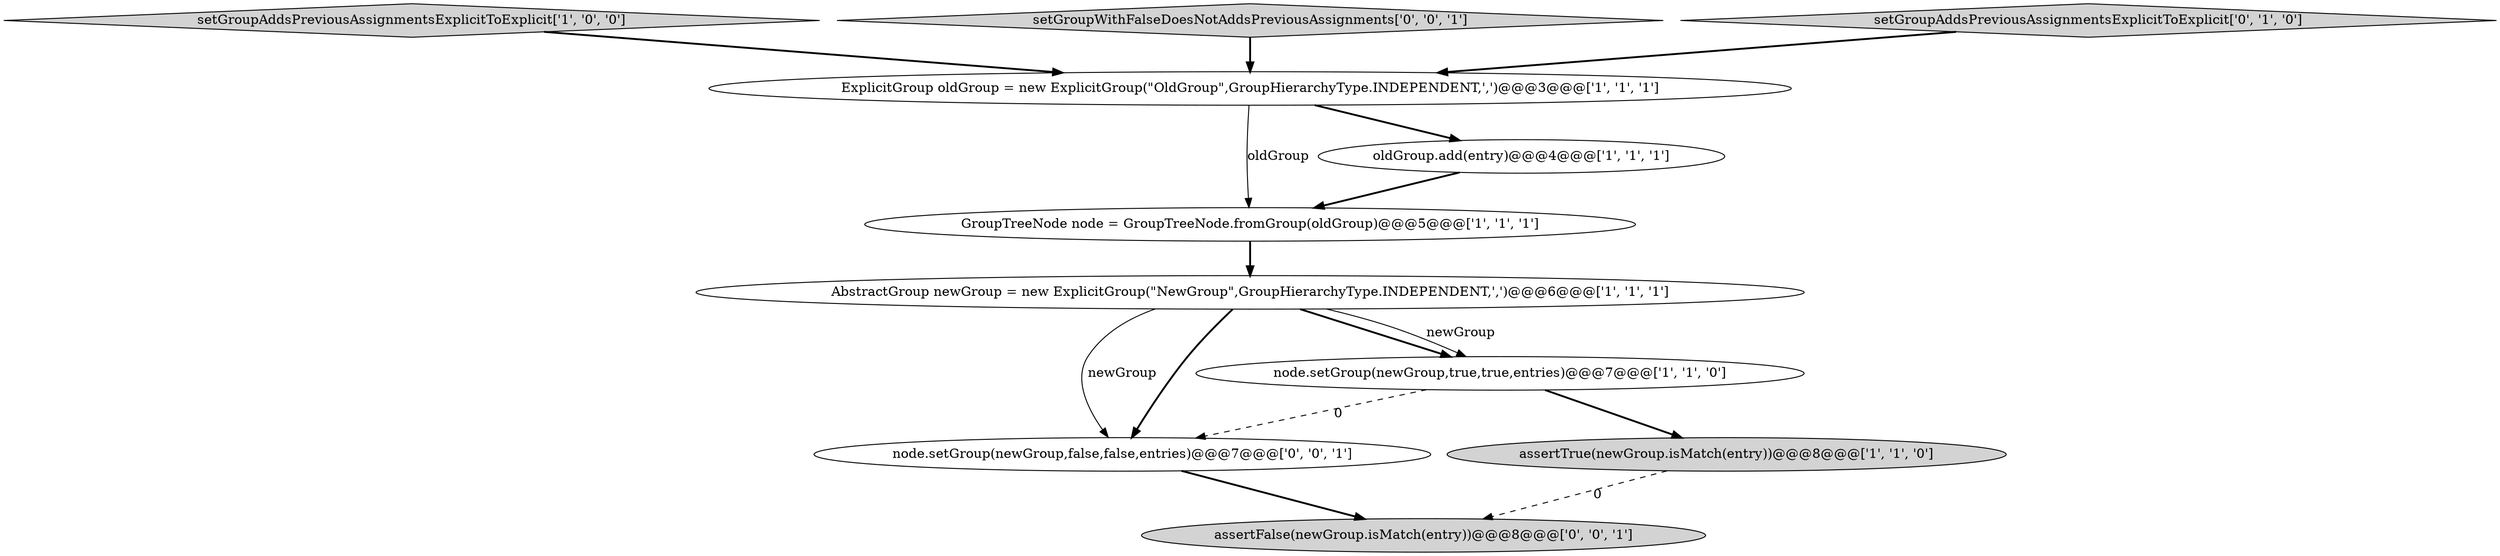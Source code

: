 digraph {
9 [style = filled, label = "assertFalse(newGroup.isMatch(entry))@@@8@@@['0', '0', '1']", fillcolor = lightgray, shape = ellipse image = "AAA0AAABBB3BBB"];
8 [style = filled, label = "node.setGroup(newGroup,false,false,entries)@@@7@@@['0', '0', '1']", fillcolor = white, shape = ellipse image = "AAA0AAABBB3BBB"];
0 [style = filled, label = "GroupTreeNode node = GroupTreeNode.fromGroup(oldGroup)@@@5@@@['1', '1', '1']", fillcolor = white, shape = ellipse image = "AAA0AAABBB1BBB"];
6 [style = filled, label = "setGroupAddsPreviousAssignmentsExplicitToExplicit['1', '0', '0']", fillcolor = lightgray, shape = diamond image = "AAA0AAABBB1BBB"];
10 [style = filled, label = "setGroupWithFalseDoesNotAddsPreviousAssignments['0', '0', '1']", fillcolor = lightgray, shape = diamond image = "AAA0AAABBB3BBB"];
2 [style = filled, label = "ExplicitGroup oldGroup = new ExplicitGroup(\"OldGroup\",GroupHierarchyType.INDEPENDENT,',')@@@3@@@['1', '1', '1']", fillcolor = white, shape = ellipse image = "AAA0AAABBB1BBB"];
7 [style = filled, label = "setGroupAddsPreviousAssignmentsExplicitToExplicit['0', '1', '0']", fillcolor = lightgray, shape = diamond image = "AAA0AAABBB2BBB"];
5 [style = filled, label = "AbstractGroup newGroup = new ExplicitGroup(\"NewGroup\",GroupHierarchyType.INDEPENDENT,',')@@@6@@@['1', '1', '1']", fillcolor = white, shape = ellipse image = "AAA0AAABBB1BBB"];
4 [style = filled, label = "oldGroup.add(entry)@@@4@@@['1', '1', '1']", fillcolor = white, shape = ellipse image = "AAA0AAABBB1BBB"];
3 [style = filled, label = "assertTrue(newGroup.isMatch(entry))@@@8@@@['1', '1', '0']", fillcolor = lightgray, shape = ellipse image = "AAA0AAABBB1BBB"];
1 [style = filled, label = "node.setGroup(newGroup,true,true,entries)@@@7@@@['1', '1', '0']", fillcolor = white, shape = ellipse image = "AAA0AAABBB1BBB"];
1->3 [style = bold, label=""];
5->8 [style = solid, label="newGroup"];
5->1 [style = bold, label=""];
5->8 [style = bold, label=""];
10->2 [style = bold, label=""];
1->8 [style = dashed, label="0"];
3->9 [style = dashed, label="0"];
5->1 [style = solid, label="newGroup"];
2->0 [style = solid, label="oldGroup"];
2->4 [style = bold, label=""];
7->2 [style = bold, label=""];
4->0 [style = bold, label=""];
0->5 [style = bold, label=""];
8->9 [style = bold, label=""];
6->2 [style = bold, label=""];
}
